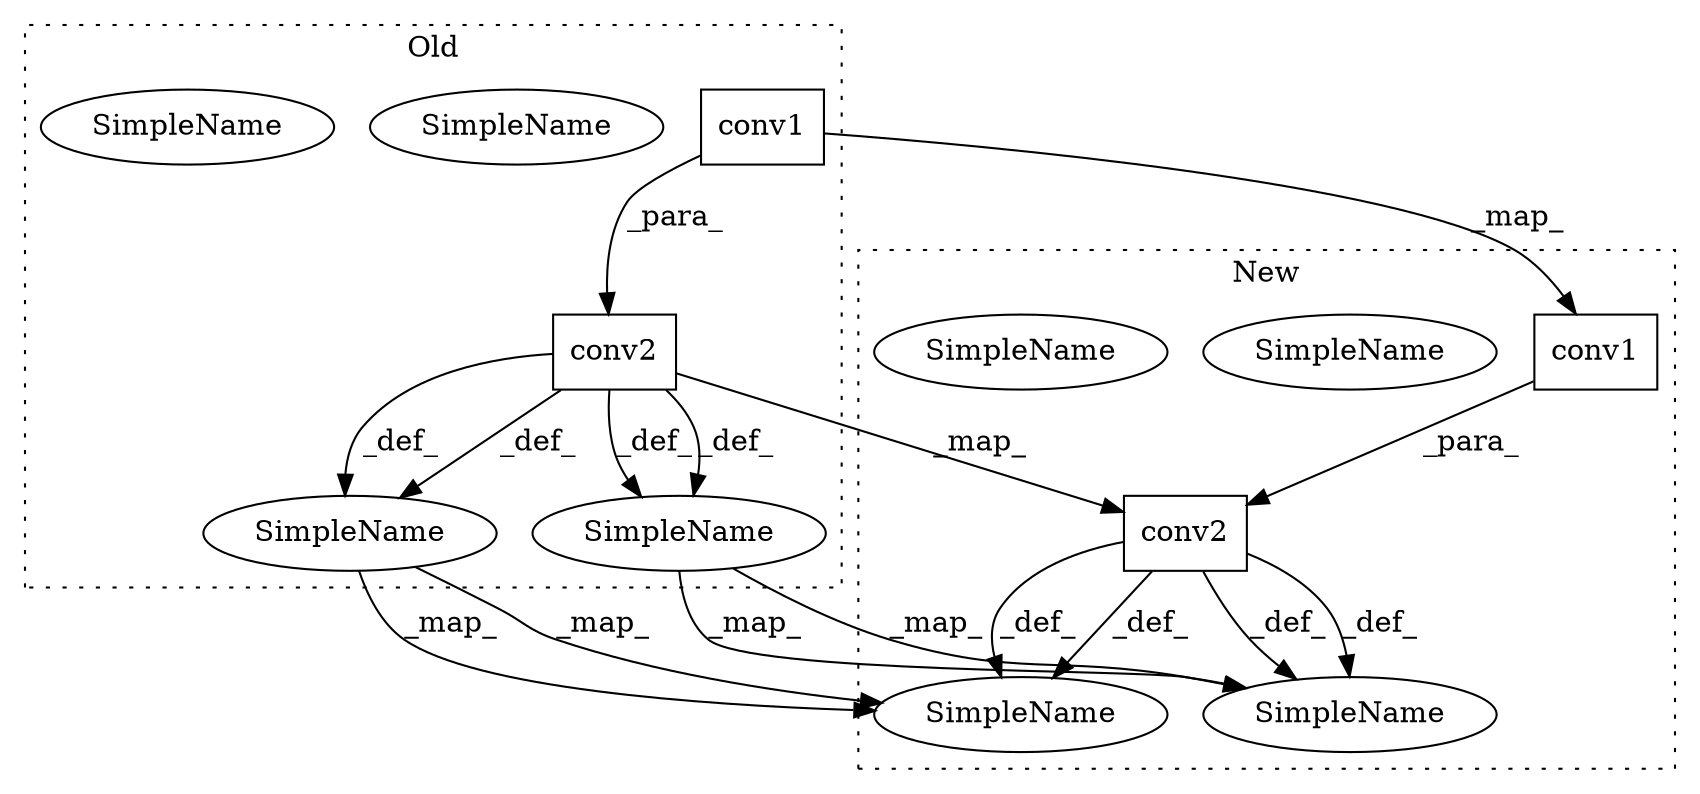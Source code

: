 digraph G {
subgraph cluster0 {
1 [label="conv1" a="32" s="591,598" l="6,1" shape="box"];
3 [label="SimpleName" a="42" s="826" l="1" shape="ellipse"];
6 [label="SimpleName" a="42" s="826" l="1" shape="ellipse"];
8 [label="conv2" a="32" s="688,695" l="6,1" shape="box"];
9 [label="SimpleName" a="42" s="729" l="1" shape="ellipse"];
12 [label="SimpleName" a="42" s="729" l="1" shape="ellipse"];
label = "Old";
style="dotted";
}
subgraph cluster1 {
2 [label="conv1" a="32" s="533,540" l="6,1" shape="box"];
4 [label="SimpleName" a="42" s="761" l="1" shape="ellipse"];
5 [label="SimpleName" a="42" s="761" l="1" shape="ellipse"];
7 [label="conv2" a="32" s="625,632" l="6,1" shape="box"];
10 [label="SimpleName" a="42" s="716" l="1" shape="ellipse"];
11 [label="SimpleName" a="42" s="716" l="1" shape="ellipse"];
label = "New";
style="dotted";
}
1 -> 2 [label="_map_"];
1 -> 8 [label="_para_"];
2 -> 7 [label="_para_"];
6 -> 5 [label="_map_"];
6 -> 5 [label="_map_"];
7 -> 11 [label="_def_"];
7 -> 5 [label="_def_"];
7 -> 5 [label="_def_"];
7 -> 11 [label="_def_"];
8 -> 6 [label="_def_"];
8 -> 7 [label="_map_"];
8 -> 6 [label="_def_"];
8 -> 12 [label="_def_"];
8 -> 12 [label="_def_"];
12 -> 11 [label="_map_"];
12 -> 11 [label="_map_"];
}